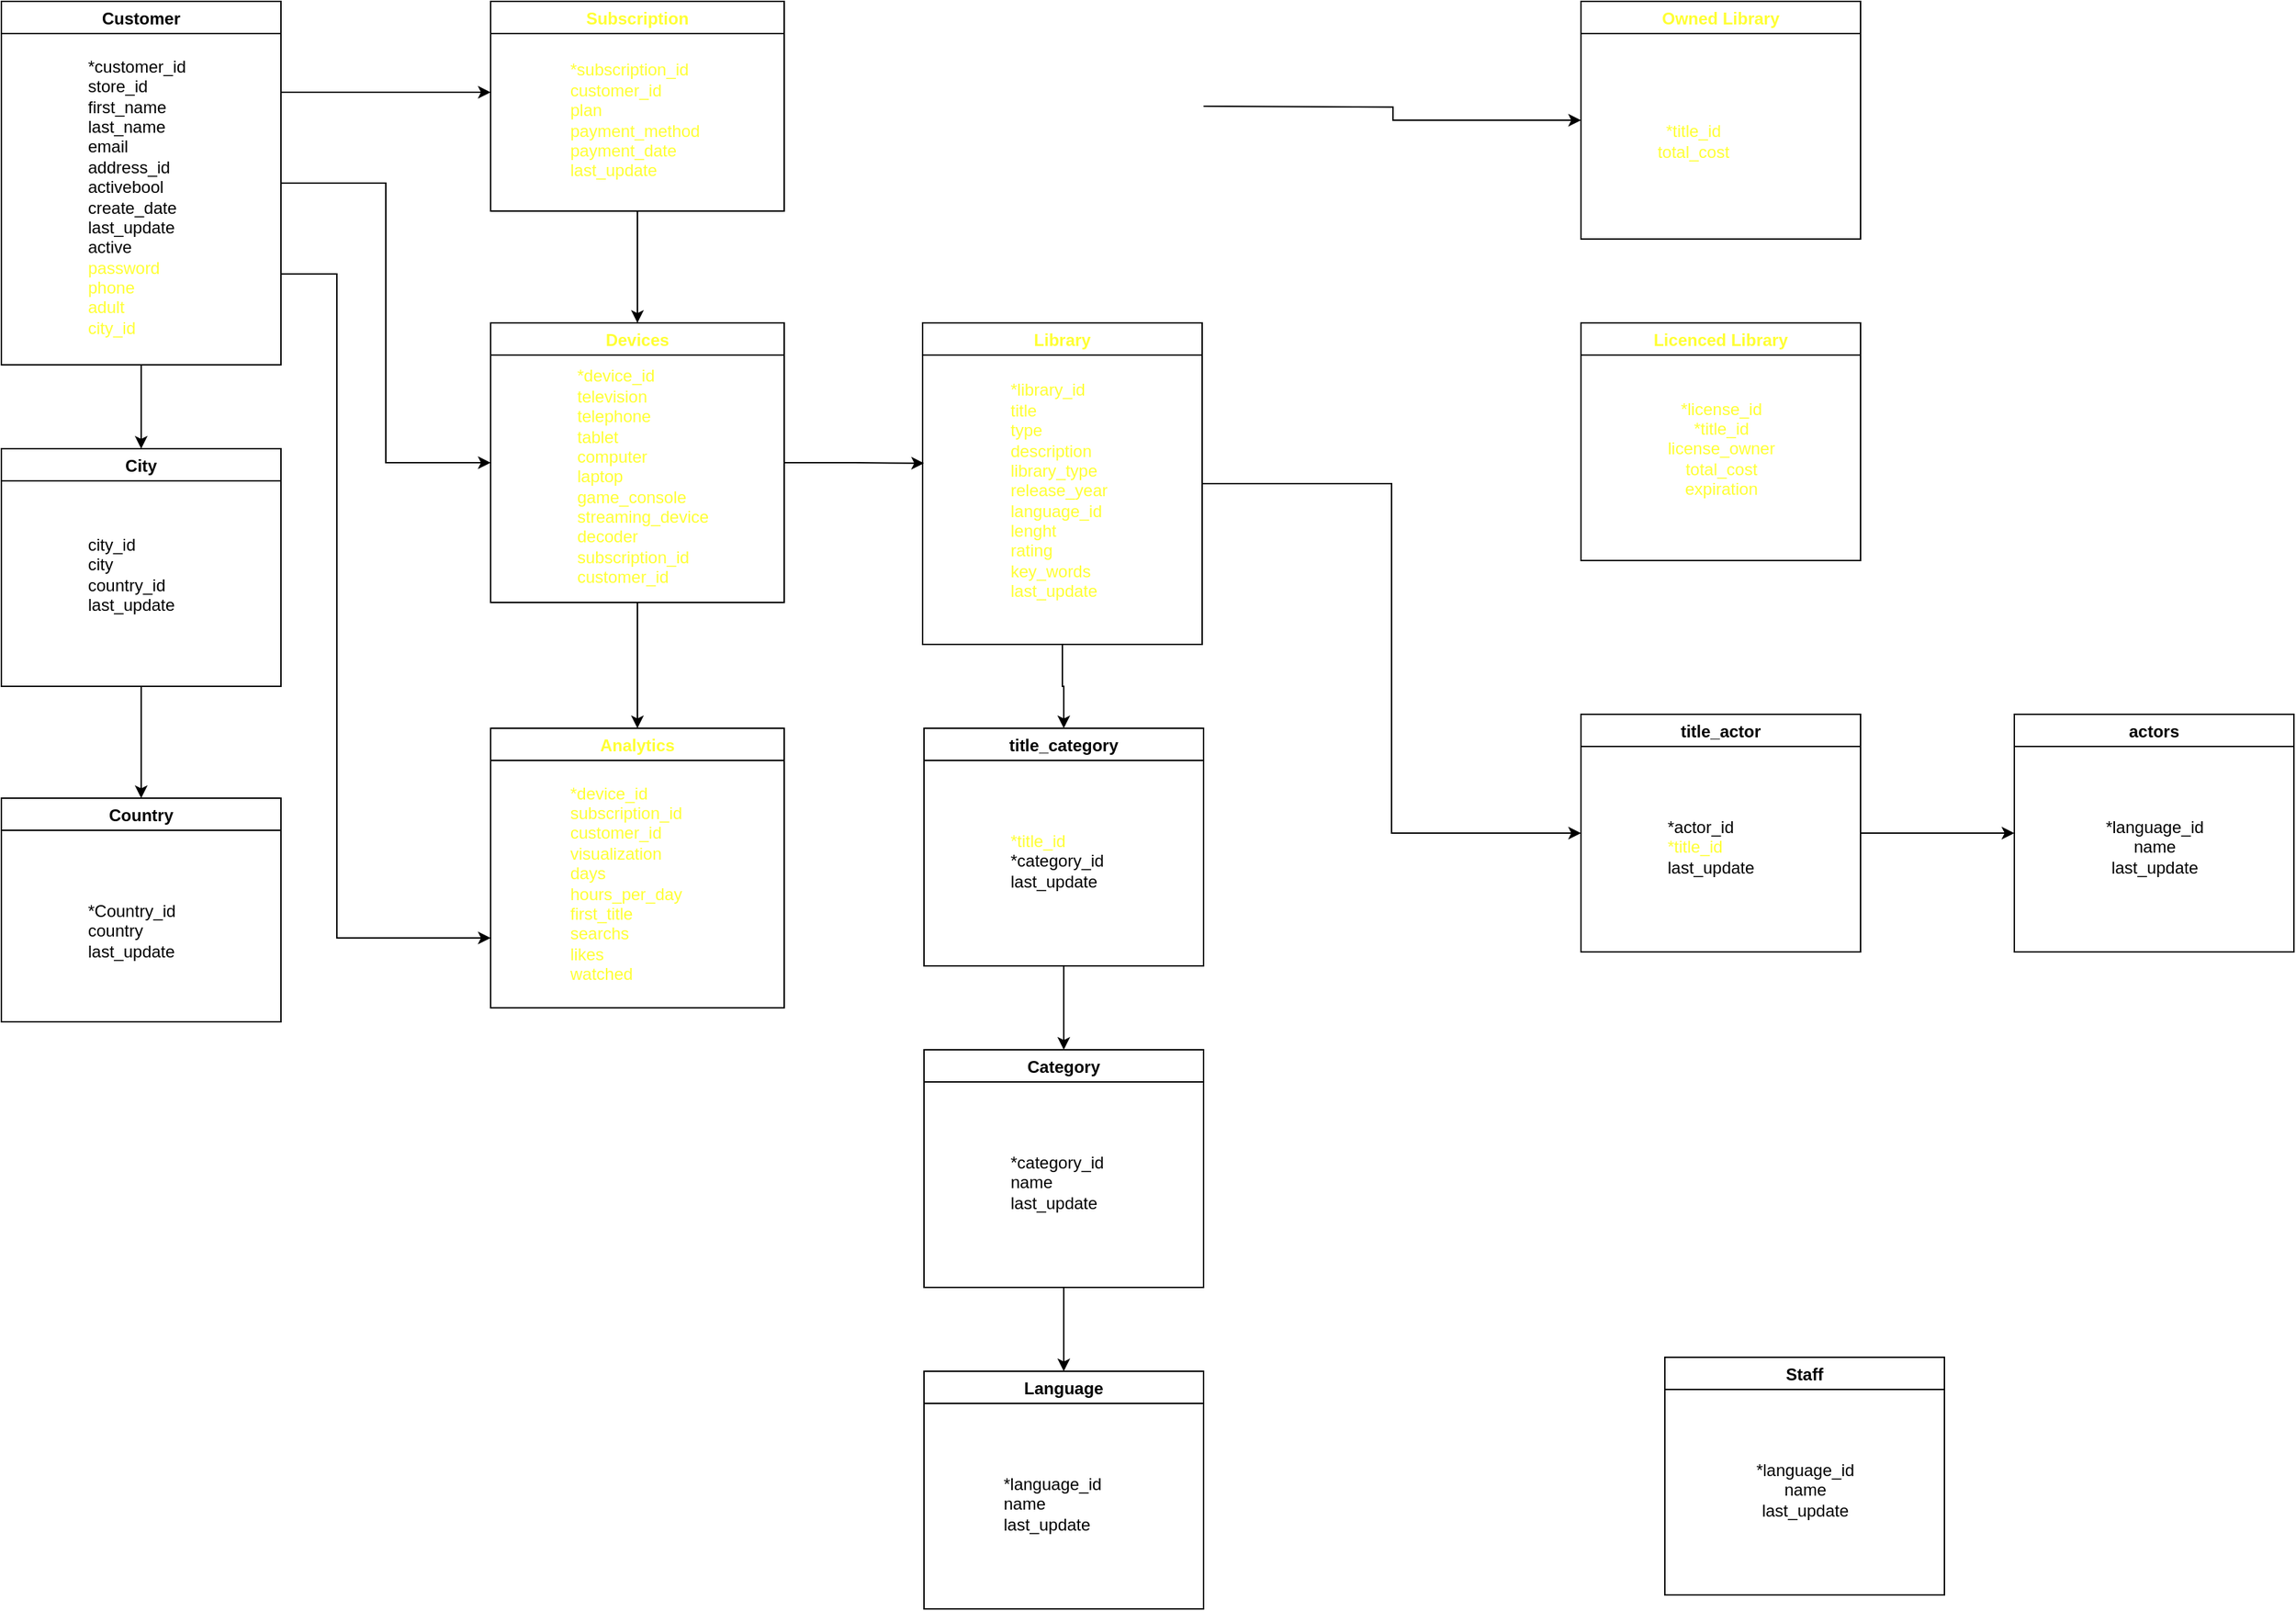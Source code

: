 <mxfile version="17.5.0" type="github">
  <diagram id="TtP-CfeIA3QvMqHtvhTb" name="Page-1">
    <mxGraphModel dx="1042" dy="1778" grid="1" gridSize="10" guides="1" tooltips="1" connect="1" arrows="1" fold="1" page="1" pageScale="1" pageWidth="827" pageHeight="1169" math="0" shadow="0">
      <root>
        <mxCell id="0" />
        <mxCell id="1" parent="0" />
        <mxCell id="HzS_BnhPK9T8P5cMP2ur-21" value="Country" style="swimlane;startSize=23;" parent="1" vertex="1">
          <mxGeometry x="50" y="-550" width="200" height="160" as="geometry" />
        </mxCell>
        <mxCell id="HzS_BnhPK9T8P5cMP2ur-35" value="*Country_id&lt;br&gt;country&lt;br&gt;last_update" style="text;html=1;align=left;verticalAlign=middle;resizable=0;points=[];autosize=1;strokeColor=none;fillColor=none;" parent="HzS_BnhPK9T8P5cMP2ur-21" vertex="1">
          <mxGeometry x="60" y="70" width="80" height="50" as="geometry" />
        </mxCell>
        <mxCell id="pAm7fmLb9yArs0JBZIK8-51" style="edgeStyle=orthogonalEdgeStyle;rounded=0;orthogonalLoop=1;jettySize=auto;html=1;entryX=0;entryY=0.5;entryDx=0;entryDy=0;fontColor=#FFFF33;" parent="1" target="pAm7fmLb9yArs0JBZIK8-3" edge="1">
          <mxGeometry relative="1" as="geometry">
            <mxPoint x="910" y="-1044.947" as="sourcePoint" />
          </mxGeometry>
        </mxCell>
        <mxCell id="pAm7fmLb9yArs0JBZIK8-25" value="" style="edgeStyle=orthogonalEdgeStyle;rounded=0;orthogonalLoop=1;jettySize=auto;html=1;fontColor=#FFFF33;" parent="1" source="HzS_BnhPK9T8P5cMP2ur-18" edge="1">
          <mxGeometry relative="1" as="geometry">
            <mxPoint x="150" y="-800" as="targetPoint" />
          </mxGeometry>
        </mxCell>
        <mxCell id="DgAUPHsds82khlt7tc6R-1" style="edgeStyle=orthogonalEdgeStyle;rounded=0;orthogonalLoop=1;jettySize=auto;html=1;exitX=1;exitY=0.25;exitDx=0;exitDy=0;fontColor=#FFFFFF;" edge="1" parent="1" source="HzS_BnhPK9T8P5cMP2ur-18">
          <mxGeometry relative="1" as="geometry">
            <mxPoint x="400" y="-1055" as="targetPoint" />
          </mxGeometry>
        </mxCell>
        <mxCell id="DgAUPHsds82khlt7tc6R-2" style="edgeStyle=orthogonalEdgeStyle;rounded=0;orthogonalLoop=1;jettySize=auto;html=1;exitX=1;exitY=0.5;exitDx=0;exitDy=0;entryX=0;entryY=0.5;entryDx=0;entryDy=0;fontColor=#FFFFFF;" edge="1" parent="1" source="HzS_BnhPK9T8P5cMP2ur-18" target="HzS_BnhPK9T8P5cMP2ur-24">
          <mxGeometry relative="1" as="geometry">
            <Array as="points">
              <mxPoint x="325" y="-990" />
              <mxPoint x="325" y="-790" />
            </Array>
          </mxGeometry>
        </mxCell>
        <mxCell id="DgAUPHsds82khlt7tc6R-4" style="edgeStyle=orthogonalEdgeStyle;rounded=0;orthogonalLoop=1;jettySize=auto;html=1;exitX=1;exitY=0.75;exitDx=0;exitDy=0;entryX=0;entryY=0.75;entryDx=0;entryDy=0;fontColor=#FFFFFF;" edge="1" parent="1" source="HzS_BnhPK9T8P5cMP2ur-18" target="pAm7fmLb9yArs0JBZIK8-1">
          <mxGeometry relative="1" as="geometry">
            <Array as="points">
              <mxPoint x="290" y="-925" />
              <mxPoint x="290" y="-450" />
            </Array>
          </mxGeometry>
        </mxCell>
        <mxCell id="HzS_BnhPK9T8P5cMP2ur-18" value="Customer" style="swimlane;align=center;" parent="1" vertex="1">
          <mxGeometry x="50" y="-1120" width="200" height="260" as="geometry" />
        </mxCell>
        <mxCell id="HzS_BnhPK9T8P5cMP2ur-31" value="*customer_id&lt;br&gt;store_id&lt;br&gt;first_name&lt;br&gt;last_name&lt;br&gt;email&lt;br&gt;address_id&lt;br&gt;activebool&lt;br&gt;create_date&lt;br&gt;last_update&lt;br&gt;active&lt;br&gt;&lt;font color=&quot;#ffff33&quot;&gt;password&lt;br&gt;phone&lt;br&gt;adult&lt;br&gt;city_id&lt;/font&gt;" style="text;html=1;align=left;verticalAlign=middle;resizable=0;points=[];autosize=1;strokeColor=none;fillColor=none;rotation=0;" parent="HzS_BnhPK9T8P5cMP2ur-18" vertex="1">
          <mxGeometry x="60" y="40" width="90" height="200" as="geometry" />
        </mxCell>
        <mxCell id="pAm7fmLb9yArs0JBZIK8-40" style="edgeStyle=orthogonalEdgeStyle;rounded=0;orthogonalLoop=1;jettySize=auto;html=1;entryX=0.5;entryY=0;entryDx=0;entryDy=0;fontColor=#FFFF33;" parent="1" source="HzS_BnhPK9T8P5cMP2ur-24" target="pAm7fmLb9yArs0JBZIK8-1" edge="1">
          <mxGeometry relative="1" as="geometry" />
        </mxCell>
        <mxCell id="DgAUPHsds82khlt7tc6R-5" style="edgeStyle=orthogonalEdgeStyle;rounded=0;orthogonalLoop=1;jettySize=auto;html=1;exitX=1;exitY=0.5;exitDx=0;exitDy=0;fontColor=#FFFFFF;" edge="1" parent="1" source="HzS_BnhPK9T8P5cMP2ur-24">
          <mxGeometry relative="1" as="geometry">
            <mxPoint x="710" y="-789.579" as="targetPoint" />
          </mxGeometry>
        </mxCell>
        <mxCell id="HzS_BnhPK9T8P5cMP2ur-24" value="Devices" style="swimlane;startSize=23;fontColor=#FFFF33;" parent="1" vertex="1">
          <mxGeometry x="400" y="-890" width="210" height="200" as="geometry" />
        </mxCell>
        <mxCell id="pAm7fmLb9yArs0JBZIK8-22" value="*device_id&lt;br&gt;television&lt;br&gt;telephone&lt;br&gt;tablet&lt;br&gt;computer&lt;br&gt;laptop&lt;br&gt;game_console&lt;br&gt;streaming_device&lt;br&gt;decoder&lt;br&gt;subscription_id&lt;br&gt;customer_id" style="text;html=1;align=left;verticalAlign=middle;resizable=0;points=[];autosize=1;strokeColor=none;fillColor=none;fontColor=#FFFF33;" parent="HzS_BnhPK9T8P5cMP2ur-24" vertex="1">
          <mxGeometry x="60" y="30" width="110" height="160" as="geometry" />
        </mxCell>
        <mxCell id="pAm7fmLb9yArs0JBZIK8-27" style="edgeStyle=orthogonalEdgeStyle;rounded=0;orthogonalLoop=1;jettySize=auto;html=1;entryX=0.5;entryY=0;entryDx=0;entryDy=0;fontColor=#FFFF33;" parent="1" source="HzS_BnhPK9T8P5cMP2ur-20" target="HzS_BnhPK9T8P5cMP2ur-21" edge="1">
          <mxGeometry relative="1" as="geometry" />
        </mxCell>
        <mxCell id="HzS_BnhPK9T8P5cMP2ur-20" value="City" style="swimlane;startSize=23;" parent="1" vertex="1">
          <mxGeometry x="50" y="-800" width="200" height="170" as="geometry" />
        </mxCell>
        <mxCell id="HzS_BnhPK9T8P5cMP2ur-33" value="city_id&lt;br&gt;city&lt;br&gt;country_id&lt;br&gt;last_update" style="text;html=1;align=left;verticalAlign=middle;resizable=0;points=[];autosize=1;strokeColor=none;fillColor=none;" parent="HzS_BnhPK9T8P5cMP2ur-20" vertex="1">
          <mxGeometry x="60" y="60" width="80" height="60" as="geometry" />
        </mxCell>
        <mxCell id="DgAUPHsds82khlt7tc6R-3" style="edgeStyle=orthogonalEdgeStyle;rounded=0;orthogonalLoop=1;jettySize=auto;html=1;exitX=0.5;exitY=1;exitDx=0;exitDy=0;entryX=0.5;entryY=0;entryDx=0;entryDy=0;fontColor=#FFFFFF;" edge="1" parent="1" source="HzS_BnhPK9T8P5cMP2ur-22" target="HzS_BnhPK9T8P5cMP2ur-24">
          <mxGeometry relative="1" as="geometry" />
        </mxCell>
        <mxCell id="HzS_BnhPK9T8P5cMP2ur-22" value="Subscription" style="swimlane;startSize=23;fontColor=#FFFF33;" parent="1" vertex="1">
          <mxGeometry x="400" y="-1120" width="210" height="150" as="geometry" />
        </mxCell>
        <mxCell id="pAm7fmLb9yArs0JBZIK8-20" value="*subscription_id&lt;br&gt;customer_id&lt;br&gt;plan&lt;br&gt;payment_method&lt;br&gt;payment_date&lt;br&gt;last_update" style="text;html=1;align=left;verticalAlign=middle;resizable=0;points=[];autosize=1;strokeColor=none;fillColor=none;fontColor=#FFFF33;" parent="HzS_BnhPK9T8P5cMP2ur-22" vertex="1">
          <mxGeometry x="55" y="40" width="110" height="90" as="geometry" />
        </mxCell>
        <mxCell id="pAm7fmLb9yArs0JBZIK8-1" value="Analytics" style="swimlane;startSize=23;fontColor=#FFFF33;" parent="1" vertex="1">
          <mxGeometry x="400" y="-600" width="210" height="200" as="geometry" />
        </mxCell>
        <mxCell id="pAm7fmLb9yArs0JBZIK8-2" value="*device_id&lt;br&gt;subscription_id&lt;br&gt;customer_id&lt;br&gt;visualization&lt;br&gt;days&lt;br&gt;hours_per_day&lt;br&gt;first_title&lt;br&gt;searchs&lt;br&gt;likes&lt;br&gt;watched" style="text;html=1;align=left;verticalAlign=middle;resizable=0;points=[];autosize=1;strokeColor=none;fillColor=none;fontColor=#FFFF33;" parent="pAm7fmLb9yArs0JBZIK8-1" vertex="1">
          <mxGeometry x="55" y="36" width="100" height="150" as="geometry" />
        </mxCell>
        <object label="Owned Library" id="pAm7fmLb9yArs0JBZIK8-3">
          <mxCell style="swimlane;startSize=23;fontColor=#FFFF33;" parent="1" vertex="1">
            <mxGeometry x="1180" y="-1120" width="200" height="170" as="geometry">
              <mxRectangle x="730" y="280" width="70" height="23" as="alternateBounds" />
            </mxGeometry>
          </mxCell>
        </object>
        <object label="Licenced Library" id="pAm7fmLb9yArs0JBZIK8-4">
          <mxCell style="swimlane;startSize=23;fontColor=#FFFF33;" parent="1" vertex="1">
            <mxGeometry x="1180" y="-890" width="200" height="170" as="geometry">
              <mxRectangle x="730" y="280" width="70" height="23" as="alternateBounds" />
            </mxGeometry>
          </mxCell>
        </object>
        <mxCell id="pAm7fmLb9yArs0JBZIK8-46" style="edgeStyle=orthogonalEdgeStyle;rounded=0;orthogonalLoop=1;jettySize=auto;html=1;entryX=0.5;entryY=0;entryDx=0;entryDy=0;fontColor=#FFFF33;" parent="1" source="pAm7fmLb9yArs0JBZIK8-6" target="pAm7fmLb9yArs0JBZIK8-10" edge="1">
          <mxGeometry relative="1" as="geometry" />
        </mxCell>
        <mxCell id="pAm7fmLb9yArs0JBZIK8-49" style="edgeStyle=orthogonalEdgeStyle;rounded=0;orthogonalLoop=1;jettySize=auto;html=1;fontColor=#FFFF33;entryX=0;entryY=0.5;entryDx=0;entryDy=0;" parent="1" source="pAm7fmLb9yArs0JBZIK8-6" target="pAm7fmLb9yArs0JBZIK8-16" edge="1">
          <mxGeometry relative="1" as="geometry">
            <mxPoint x="1100" y="-785.0" as="targetPoint" />
          </mxGeometry>
        </mxCell>
        <object label="Library" id="pAm7fmLb9yArs0JBZIK8-6">
          <mxCell style="swimlane;startSize=23;fontColor=#FFFF33;" parent="1" vertex="1">
            <mxGeometry x="709" y="-890" width="200" height="230" as="geometry">
              <mxRectangle x="730" y="280" width="70" height="23" as="alternateBounds" />
            </mxGeometry>
          </mxCell>
        </object>
        <mxCell id="pAm7fmLb9yArs0JBZIK8-24" value="*library_id&lt;br&gt;title&lt;br&gt;type&lt;br&gt;description&lt;br&gt;library_type&lt;br&gt;release_year&lt;br&gt;language_id&lt;br&gt;lenght&lt;br&gt;rating&lt;br&gt;key_words&lt;br&gt;last_update" style="text;html=1;align=left;verticalAlign=middle;resizable=0;points=[];autosize=1;strokeColor=none;fillColor=none;fontColor=#FFFF33;" parent="pAm7fmLb9yArs0JBZIK8-6" vertex="1">
          <mxGeometry x="61" y="40" width="80" height="160" as="geometry" />
        </mxCell>
        <mxCell id="pAm7fmLb9yArs0JBZIK8-48" style="edgeStyle=orthogonalEdgeStyle;rounded=0;orthogonalLoop=1;jettySize=auto;html=1;entryX=0.5;entryY=0;entryDx=0;entryDy=0;fontColor=#FFFF33;" parent="1" source="pAm7fmLb9yArs0JBZIK8-8" target="pAm7fmLb9yArs0JBZIK8-12" edge="1">
          <mxGeometry relative="1" as="geometry" />
        </mxCell>
        <object label="Category" id="pAm7fmLb9yArs0JBZIK8-8">
          <mxCell style="swimlane;startSize=23;" parent="1" vertex="1">
            <mxGeometry x="710" y="-370" width="200" height="170" as="geometry">
              <mxRectangle x="730" y="280" width="70" height="23" as="alternateBounds" />
            </mxGeometry>
          </mxCell>
        </object>
        <mxCell id="pAm7fmLb9yArs0JBZIK8-9" value="*category_id&lt;br&gt;name&lt;br&gt;last_update" style="text;html=1;align=left;verticalAlign=middle;resizable=0;points=[];autosize=1;strokeColor=none;fillColor=none;" parent="pAm7fmLb9yArs0JBZIK8-8" vertex="1">
          <mxGeometry x="60" y="70" width="80" height="50" as="geometry" />
        </mxCell>
        <mxCell id="pAm7fmLb9yArs0JBZIK8-47" style="edgeStyle=orthogonalEdgeStyle;rounded=0;orthogonalLoop=1;jettySize=auto;html=1;entryX=0.5;entryY=0;entryDx=0;entryDy=0;fontColor=#FFFF33;" parent="1" source="pAm7fmLb9yArs0JBZIK8-10" target="pAm7fmLb9yArs0JBZIK8-8" edge="1">
          <mxGeometry relative="1" as="geometry" />
        </mxCell>
        <object label="title_category" id="pAm7fmLb9yArs0JBZIK8-10">
          <mxCell style="swimlane;startSize=23;" parent="1" vertex="1">
            <mxGeometry x="710" y="-600" width="200" height="170" as="geometry">
              <mxRectangle x="730" y="280" width="70" height="23" as="alternateBounds" />
            </mxGeometry>
          </mxCell>
        </object>
        <mxCell id="pAm7fmLb9yArs0JBZIK8-11" value="&lt;font color=&quot;#ffff33&quot;&gt;*title_id&lt;br&gt;&lt;/font&gt;*category_id&lt;br&gt;last_update" style="text;html=1;align=left;verticalAlign=middle;resizable=0;points=[];autosize=1;strokeColor=none;fillColor=none;" parent="pAm7fmLb9yArs0JBZIK8-10" vertex="1">
          <mxGeometry x="60" y="70" width="80" height="50" as="geometry" />
        </mxCell>
        <object label="Language" id="pAm7fmLb9yArs0JBZIK8-12">
          <mxCell style="swimlane;startSize=23;" parent="1" vertex="1">
            <mxGeometry x="710" y="-140" width="200" height="170" as="geometry">
              <mxRectangle x="730" y="280" width="70" height="23" as="alternateBounds" />
            </mxGeometry>
          </mxCell>
        </object>
        <mxCell id="pAm7fmLb9yArs0JBZIK8-13" value="*language_id&lt;br&gt;name&lt;br&gt;last_update" style="text;html=1;align=left;verticalAlign=middle;resizable=0;points=[];autosize=1;strokeColor=none;fillColor=none;" parent="pAm7fmLb9yArs0JBZIK8-12" vertex="1">
          <mxGeometry x="55" y="70" width="90" height="50" as="geometry" />
        </mxCell>
        <object label="Staff" id="pAm7fmLb9yArs0JBZIK8-14">
          <mxCell style="swimlane;startSize=23;" parent="1" vertex="1">
            <mxGeometry x="1240" y="-150" width="200" height="170" as="geometry">
              <mxRectangle x="730" y="280" width="70" height="23" as="alternateBounds" />
            </mxGeometry>
          </mxCell>
        </object>
        <mxCell id="pAm7fmLb9yArs0JBZIK8-15" value="*language_id&lt;br&gt;name&lt;br&gt;last_update" style="text;html=1;align=center;verticalAlign=middle;resizable=0;points=[];autosize=1;strokeColor=none;fillColor=none;" parent="pAm7fmLb9yArs0JBZIK8-14" vertex="1">
          <mxGeometry x="55" y="70" width="90" height="50" as="geometry" />
        </mxCell>
        <mxCell id="pAm7fmLb9yArs0JBZIK8-50" style="edgeStyle=orthogonalEdgeStyle;rounded=0;orthogonalLoop=1;jettySize=auto;html=1;entryX=0;entryY=0.5;entryDx=0;entryDy=0;fontColor=#FFFF33;" parent="1" source="pAm7fmLb9yArs0JBZIK8-16" target="pAm7fmLb9yArs0JBZIK8-18" edge="1">
          <mxGeometry relative="1" as="geometry" />
        </mxCell>
        <object label="title_actor" id="pAm7fmLb9yArs0JBZIK8-16">
          <mxCell style="swimlane;startSize=23;" parent="1" vertex="1">
            <mxGeometry x="1180" y="-610" width="200" height="170" as="geometry">
              <mxRectangle x="730" y="280" width="70" height="23" as="alternateBounds" />
            </mxGeometry>
          </mxCell>
        </object>
        <mxCell id="pAm7fmLb9yArs0JBZIK8-17" value="*actor_id&lt;br&gt;&lt;font color=&quot;#ffff33&quot;&gt;*title_id&lt;br&gt;&lt;/font&gt;last_update" style="text;html=1;align=left;verticalAlign=middle;resizable=0;points=[];autosize=1;strokeColor=none;fillColor=none;" parent="pAm7fmLb9yArs0JBZIK8-16" vertex="1">
          <mxGeometry x="60" y="70" width="80" height="50" as="geometry" />
        </mxCell>
        <object label="actors" id="pAm7fmLb9yArs0JBZIK8-18">
          <mxCell style="swimlane;startSize=23;" parent="1" vertex="1">
            <mxGeometry x="1490" y="-610" width="200" height="170" as="geometry">
              <mxRectangle x="730" y="280" width="70" height="23" as="alternateBounds" />
            </mxGeometry>
          </mxCell>
        </object>
        <mxCell id="pAm7fmLb9yArs0JBZIK8-19" value="*language_id&lt;br&gt;name&lt;br&gt;last_update" style="text;html=1;align=center;verticalAlign=middle;resizable=0;points=[];autosize=1;strokeColor=none;fillColor=none;" parent="pAm7fmLb9yArs0JBZIK8-18" vertex="1">
          <mxGeometry x="55" y="70" width="90" height="50" as="geometry" />
        </mxCell>
        <mxCell id="pAm7fmLb9yArs0JBZIK8-53" value="*license_id&lt;br&gt;*title_id&lt;br&gt;license_owner&lt;br&gt;total_cost&lt;br&gt;expiration" style="text;html=1;align=center;verticalAlign=middle;resizable=0;points=[];autosize=1;strokeColor=none;fillColor=none;fontColor=#FFFF33;" parent="1" vertex="1">
          <mxGeometry x="1235" y="-840" width="90" height="80" as="geometry" />
        </mxCell>
        <mxCell id="pAm7fmLb9yArs0JBZIK8-54" value="*title_id&lt;br&gt;total_cost&lt;br&gt;" style="text;html=1;align=center;verticalAlign=middle;resizable=0;points=[];autosize=1;strokeColor=none;fillColor=none;fontColor=#FFFF33;" parent="1" vertex="1">
          <mxGeometry x="1225" y="-1035" width="70" height="30" as="geometry" />
        </mxCell>
      </root>
    </mxGraphModel>
  </diagram>
</mxfile>

